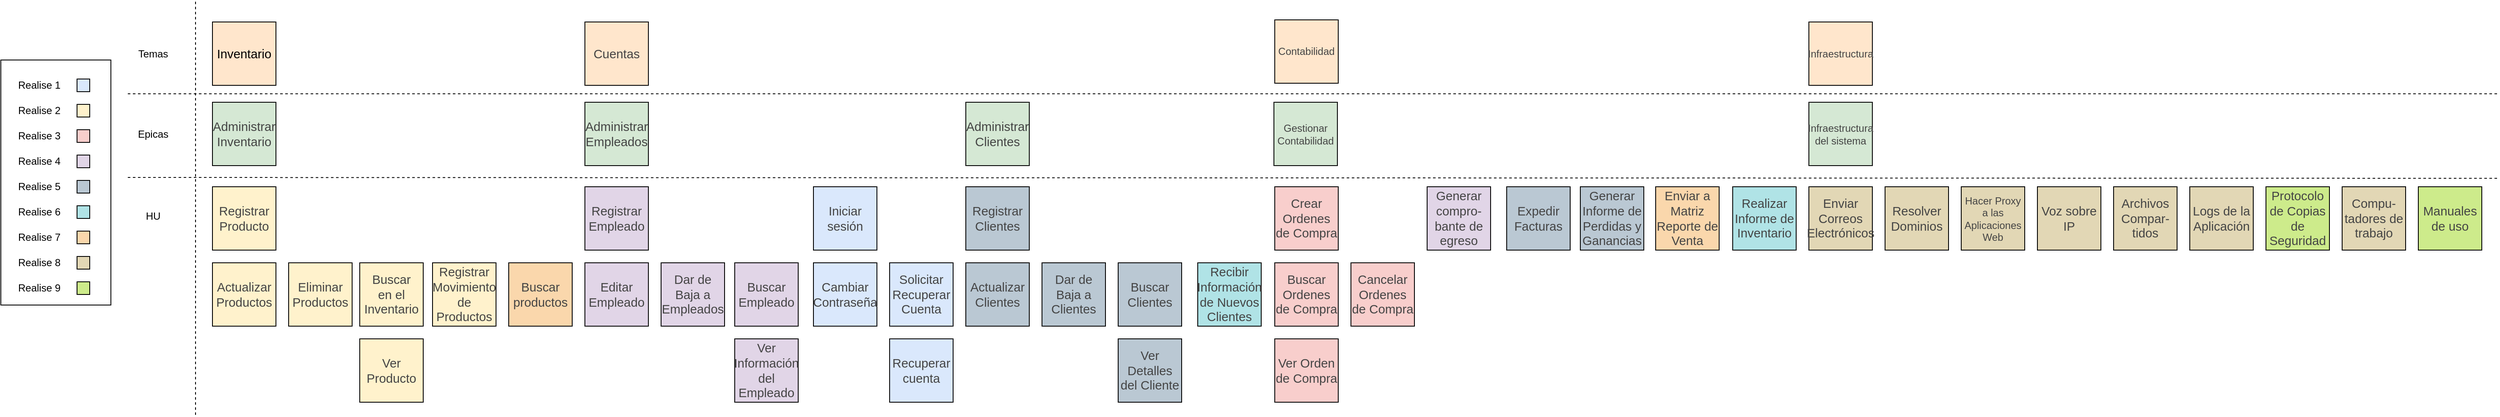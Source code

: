 <mxfile version="16.6.1" type="device"><diagram id="dTi9d5vh_0zHL9ByF0Py" name="Page-1"><mxGraphModel dx="2249" dy="794" grid="1" gridSize="10" guides="1" tooltips="1" connect="1" arrows="1" fold="1" page="1" pageScale="1" pageWidth="827" pageHeight="1169" math="0" shadow="0"><root><mxCell id="0"/><mxCell id="1" parent="0"/><mxCell id="KwR-WjwzhVEkFmOnGbNY-63" value="" style="rounded=0;whiteSpace=wrap;html=1;labelBackgroundColor=none;labelBorderColor=none;fontSize=11.99;fontColor=none;strokeColor=default;" parent="1" vertex="1"><mxGeometry x="-190" y="230" width="130" height="290" as="geometry"/></mxCell><mxCell id="74OqXf-Scn64bPwd4XFy-1" value="Temas" style="text;html=1;strokeColor=none;fillColor=none;align=center;verticalAlign=middle;whiteSpace=wrap;rounded=0;labelBackgroundColor=none;" parent="1" vertex="1"><mxGeometry x="-40" y="207.5" width="60" height="30" as="geometry"/></mxCell><mxCell id="74OqXf-Scn64bPwd4XFy-2" value="Epicas" style="text;html=1;strokeColor=none;fillColor=none;align=center;verticalAlign=middle;whiteSpace=wrap;rounded=0;labelBackgroundColor=none;" parent="1" vertex="1"><mxGeometry x="-40" y="302.5" width="60" height="30" as="geometry"/></mxCell><mxCell id="74OqXf-Scn64bPwd4XFy-4" value="&lt;span style=&quot;text-align: left&quot;&gt;HU&lt;/span&gt;" style="text;html=1;strokeColor=none;fillColor=none;align=center;verticalAlign=middle;whiteSpace=wrap;rounded=0;labelBackgroundColor=none;" parent="1" vertex="1"><mxGeometry x="-40" y="400" width="60" height="30" as="geometry"/></mxCell><mxCell id="74OqXf-Scn64bPwd4XFy-5" value="" style="endArrow=none;dashed=1;html=1;rounded=0;labelBackgroundColor=none;" parent="1" edge="1"><mxGeometry width="50" height="50" relative="1" as="geometry"><mxPoint x="-40" y="270" as="sourcePoint"/><mxPoint x="2760" y="270" as="targetPoint"/></mxGeometry></mxCell><mxCell id="74OqXf-Scn64bPwd4XFy-6" value="" style="endArrow=none;dashed=1;html=1;rounded=0;labelBackgroundColor=none;" parent="1" edge="1"><mxGeometry width="50" height="50" relative="1" as="geometry"><mxPoint x="-40" y="369" as="sourcePoint"/><mxPoint x="2760" y="370" as="targetPoint"/></mxGeometry></mxCell><mxCell id="74OqXf-Scn64bPwd4XFy-9" value="" style="endArrow=none;dashed=1;html=1;rounded=0;labelBackgroundColor=none;" parent="1" edge="1"><mxGeometry width="50" height="50" relative="1" as="geometry"><mxPoint x="40" y="650" as="sourcePoint"/><mxPoint x="40" y="160" as="targetPoint"/></mxGeometry></mxCell><mxCell id="vi360xggeJUPl_gAgGNu-1" value="&lt;span style=&quot;color: rgb(68 , 68 , 68) ; font-size: 14.667px&quot;&gt;&lt;font face=&quot;calibri, sans-serif, mongolian baiti, microsoft yi baiti, javanese text, yu gothic&quot;&gt;&lt;span style=&quot;&quot;&gt;Iniciar&lt;br&gt;&lt;/span&gt;&lt;/font&gt;&lt;/span&gt;&lt;font color=&quot;#444444&quot; face=&quot;Calibri, sans-serif, Mongolian Baiti, Microsoft Yi Baiti, Javanese Text, Yu Gothic&quot;&gt;&lt;span style=&quot;font-size: 14.667px&quot;&gt;sesión&lt;/span&gt;&lt;/font&gt;" style="rounded=0;whiteSpace=wrap;html=1;align=center;labelPosition=center;verticalLabelPosition=middle;verticalAlign=middle;labelBackgroundColor=none;fillColor=#dae8fc;strokeColor=default;" parent="1" vertex="1"><mxGeometry x="770" y="380" width="75" height="75" as="geometry"/></mxCell><mxCell id="vi360xggeJUPl_gAgGNu-2" value="&lt;span style=&quot;color: rgb(68 , 68 , 68) ; font-size: 14.667px ; text-align: left&quot;&gt;&lt;font face=&quot;calibri, sans-serif, mongolian baiti, microsoft yi baiti, javanese text, yu gothic&quot;&gt;&lt;span style=&quot;&quot;&gt;Cambiar&lt;br&gt;&lt;/span&gt;&lt;/font&gt;&lt;div style=&quot;font-family: calibri, sans-serif, &amp;quot;mongolian baiti&amp;quot;, &amp;quot;microsoft yi baiti&amp;quot;, &amp;quot;javanese text&amp;quot;, &amp;quot;yu gothic&amp;quot;; text-align: left;&quot;&gt;&lt;span style=&quot;font-size: 14.667px ; font-family: &amp;quot;calibri&amp;quot; , sans-serif , &amp;quot;mongolian baiti&amp;quot; , &amp;quot;microsoft yi baiti&amp;quot; , &amp;quot;javanese text&amp;quot; , &amp;quot;yu gothic&amp;quot; ; text-align: center&quot;&gt;Contraseña&lt;/span&gt;&lt;/div&gt;&lt;/span&gt;" style="rounded=0;whiteSpace=wrap;html=1;align=center;labelPosition=center;verticalLabelPosition=middle;verticalAlign=middle;labelBackgroundColor=none;fillColor=#dae8fc;strokeColor=default;" parent="1" vertex="1"><mxGeometry x="770" y="470" width="75" height="75" as="geometry"/></mxCell><mxCell id="vi360xggeJUPl_gAgGNu-3" value="&lt;span style=&quot;color: rgb(68, 68, 68); font-family: calibri, sans-serif, &amp;quot;mongolian baiti&amp;quot;, &amp;quot;microsoft yi baiti&amp;quot;, &amp;quot;javanese text&amp;quot;, &amp;quot;yu gothic&amp;quot;; font-size: 14.667px; text-align: left;&quot;&gt;Solicitar Recuperar Cuenta&lt;/span&gt;" style="rounded=0;whiteSpace=wrap;html=1;align=center;labelPosition=center;verticalLabelPosition=middle;verticalAlign=middle;labelBackgroundColor=none;fillColor=#dae8fc;strokeColor=default;" parent="1" vertex="1"><mxGeometry x="860" y="470" width="75" height="75" as="geometry"/></mxCell><mxCell id="vi360xggeJUPl_gAgGNu-4" value="&lt;span style=&quot;color: rgb(68, 68, 68); font-family: calibri, sans-serif, &amp;quot;mongolian baiti&amp;quot;, &amp;quot;microsoft yi baiti&amp;quot;, &amp;quot;javanese text&amp;quot;, &amp;quot;yu gothic&amp;quot;; font-size: 14.667px; text-align: left;&quot;&gt;Recuperar cuenta&lt;/span&gt;" style="rounded=0;whiteSpace=wrap;html=1;align=center;labelPosition=center;verticalLabelPosition=middle;verticalAlign=middle;labelBackgroundColor=none;fillColor=#dae8fc;strokeColor=default;" parent="1" vertex="1"><mxGeometry x="860" y="560" width="75" height="75" as="geometry"/></mxCell><mxCell id="vi360xggeJUPl_gAgGNu-5" value="&lt;span style=&quot;color: rgb(68, 68, 68); font-family: calibri, sans-serif, &amp;quot;mongolian baiti&amp;quot;, &amp;quot;microsoft yi baiti&amp;quot;, &amp;quot;javanese text&amp;quot;, &amp;quot;yu gothic&amp;quot;; font-size: 14.667px; text-align: left;&quot;&gt;Registrar Producto&lt;/span&gt;" style="rounded=0;whiteSpace=wrap;html=1;align=center;labelPosition=center;verticalLabelPosition=middle;verticalAlign=middle;labelBackgroundColor=none;fillColor=#fff2cc;strokeColor=default;" parent="1" vertex="1"><mxGeometry x="60" y="380" width="75" height="75" as="geometry"/></mxCell><mxCell id="vi360xggeJUPl_gAgGNu-6" value="&lt;span style=&quot;color: rgb(68, 68, 68); font-family: calibri, sans-serif, &amp;quot;mongolian baiti&amp;quot;, &amp;quot;microsoft yi baiti&amp;quot;, &amp;quot;javanese text&amp;quot;, &amp;quot;yu gothic&amp;quot;; font-size: 14.667px; text-align: left;&quot;&gt;Buscar &lt;br&gt;en el Inventario&lt;/span&gt;" style="rounded=0;whiteSpace=wrap;html=1;align=center;labelPosition=center;verticalLabelPosition=middle;verticalAlign=middle;labelBackgroundColor=none;fillColor=#fff2cc;strokeColor=default;" parent="1" vertex="1"><mxGeometry x="234" y="470" width="75" height="75" as="geometry"/></mxCell><mxCell id="vi360xggeJUPl_gAgGNu-7" value="&lt;span style=&quot;color: rgb(68, 68, 68); font-family: calibri, sans-serif, &amp;quot;mongolian baiti&amp;quot;, &amp;quot;microsoft yi baiti&amp;quot;, &amp;quot;javanese text&amp;quot;, &amp;quot;yu gothic&amp;quot;; font-size: 14.667px; text-align: left;&quot;&gt;Ver Producto&lt;/span&gt;" style="rounded=0;whiteSpace=wrap;html=1;align=center;labelPosition=center;verticalLabelPosition=middle;verticalAlign=middle;labelBackgroundColor=none;fillColor=#fff2cc;strokeColor=default;" parent="1" vertex="1"><mxGeometry x="234" y="560" width="75" height="75" as="geometry"/></mxCell><mxCell id="vi360xggeJUPl_gAgGNu-8" value="&lt;span style=&quot;color: rgb(68, 68, 68); font-family: calibri, sans-serif, &amp;quot;mongolian baiti&amp;quot;, &amp;quot;microsoft yi baiti&amp;quot;, &amp;quot;javanese text&amp;quot;, &amp;quot;yu gothic&amp;quot;; font-size: 14.667px; text-align: left;&quot;&gt;Crear Ordenes &lt;br&gt;de Compra&lt;/span&gt;" style="rounded=0;whiteSpace=wrap;html=1;align=center;labelPosition=center;verticalLabelPosition=middle;verticalAlign=middle;labelBackgroundColor=none;fillColor=#f8cecc;strokeColor=default;" parent="1" vertex="1"><mxGeometry x="1315" y="380" width="75" height="75" as="geometry"/></mxCell><mxCell id="vi360xggeJUPl_gAgGNu-9" value="&lt;span style=&quot;color: rgb(68, 68, 68); font-family: calibri, sans-serif, &amp;quot;mongolian baiti&amp;quot;, &amp;quot;microsoft yi baiti&amp;quot;, &amp;quot;javanese text&amp;quot;, &amp;quot;yu gothic&amp;quot;; font-size: 14.667px; text-align: left;&quot;&gt;Actualizar Productos&lt;/span&gt;" style="rounded=0;whiteSpace=wrap;html=1;align=center;labelPosition=center;verticalLabelPosition=middle;verticalAlign=middle;labelBackgroundColor=none;fillColor=#fff2cc;strokeColor=default;" parent="1" vertex="1"><mxGeometry x="60" y="470" width="75" height="75" as="geometry"/></mxCell><mxCell id="vi360xggeJUPl_gAgGNu-10" value="&lt;span style=&quot;color: rgb(68, 68, 68); font-family: calibri, sans-serif, &amp;quot;mongolian baiti&amp;quot;, &amp;quot;microsoft yi baiti&amp;quot;, &amp;quot;javanese text&amp;quot;, &amp;quot;yu gothic&amp;quot;; font-size: 14.667px; text-align: left;&quot;&gt;Eliminar Productos&lt;/span&gt;" style="rounded=0;whiteSpace=wrap;html=1;align=center;labelPosition=center;verticalLabelPosition=middle;verticalAlign=middle;labelBackgroundColor=none;fillColor=#fff2cc;strokeColor=default;" parent="1" vertex="1"><mxGeometry x="150" y="470" width="75" height="75" as="geometry"/></mxCell><mxCell id="vi360xggeJUPl_gAgGNu-11" value="&lt;span style=&quot;color: rgb(68, 68, 68); font-family: calibri, sans-serif, &amp;quot;mongolian baiti&amp;quot;, &amp;quot;microsoft yi baiti&amp;quot;, &amp;quot;javanese text&amp;quot;, &amp;quot;yu gothic&amp;quot;; font-size: 14.667px; text-align: left;&quot;&gt;Buscar Ordenes &lt;br&gt;de Compra&lt;/span&gt;" style="rounded=0;whiteSpace=wrap;html=1;align=center;labelPosition=center;verticalLabelPosition=middle;verticalAlign=middle;labelBackgroundColor=none;fillColor=#f8cecc;strokeColor=default;" parent="1" vertex="1"><mxGeometry x="1315" y="470" width="75" height="75" as="geometry"/></mxCell><mxCell id="vi360xggeJUPl_gAgGNu-12" value="&lt;span style=&quot;color: rgb(68, 68, 68); font-family: calibri, sans-serif, &amp;quot;mongolian baiti&amp;quot;, &amp;quot;microsoft yi baiti&amp;quot;, &amp;quot;javanese text&amp;quot;, &amp;quot;yu gothic&amp;quot;; font-size: 14.667px; text-align: left;&quot;&gt;Ver Orden de Compra&lt;/span&gt;" style="rounded=0;whiteSpace=wrap;html=1;align=center;labelPosition=center;verticalLabelPosition=middle;verticalAlign=middle;labelBackgroundColor=none;fillColor=#f8cecc;strokeColor=default;" parent="1" vertex="1"><mxGeometry x="1315" y="560" width="75" height="75" as="geometry"/></mxCell><mxCell id="vi360xggeJUPl_gAgGNu-13" value="&lt;span style=&quot;color: rgb(68, 68, 68); font-family: calibri, sans-serif, &amp;quot;mongolian baiti&amp;quot;, &amp;quot;microsoft yi baiti&amp;quot;, &amp;quot;javanese text&amp;quot;, &amp;quot;yu gothic&amp;quot;; font-size: 14.667px; text-align: left;&quot;&gt;Registrar Empleado&lt;/span&gt;" style="rounded=0;whiteSpace=wrap;html=1;align=center;labelPosition=center;verticalLabelPosition=middle;verticalAlign=middle;labelBackgroundColor=none;fillColor=#e1d5e7;strokeColor=default;" parent="1" vertex="1"><mxGeometry x="500" y="380" width="75" height="75" as="geometry"/></mxCell><mxCell id="vi360xggeJUPl_gAgGNu-14" value="&lt;span style=&quot;color: rgb(68, 68, 68); font-family: calibri, sans-serif, &amp;quot;mongolian baiti&amp;quot;, &amp;quot;microsoft yi baiti&amp;quot;, &amp;quot;javanese text&amp;quot;, &amp;quot;yu gothic&amp;quot;; font-size: 14.667px; text-align: left;&quot;&gt;Editar Empleado&lt;/span&gt;" style="rounded=0;whiteSpace=wrap;html=1;align=center;labelPosition=center;verticalLabelPosition=middle;verticalAlign=middle;labelBackgroundColor=none;fillColor=#e1d5e7;strokeColor=default;" parent="1" vertex="1"><mxGeometry x="500" y="470" width="75" height="75" as="geometry"/></mxCell><mxCell id="vi360xggeJUPl_gAgGNu-15" value="&lt;span style=&quot;color: rgb(68, 68, 68); font-family: calibri, sans-serif, &amp;quot;mongolian baiti&amp;quot;, &amp;quot;microsoft yi baiti&amp;quot;, &amp;quot;javanese text&amp;quot;, &amp;quot;yu gothic&amp;quot;; font-size: 14.667px; text-align: left;&quot;&gt;Dar de&lt;br&gt;Baja a Empleados&lt;/span&gt;" style="rounded=0;whiteSpace=wrap;html=1;align=center;labelPosition=center;verticalLabelPosition=middle;verticalAlign=middle;labelBackgroundColor=none;fillColor=#e1d5e7;strokeColor=default;" parent="1" vertex="1"><mxGeometry x="590" y="470" width="75" height="75" as="geometry"/></mxCell><mxCell id="vi360xggeJUPl_gAgGNu-16" value="&lt;span style=&quot;color: rgb(68, 68, 68); font-family: calibri, sans-serif, &amp;quot;mongolian baiti&amp;quot;, &amp;quot;microsoft yi baiti&amp;quot;, &amp;quot;javanese text&amp;quot;, &amp;quot;yu gothic&amp;quot;; font-size: 14.667px; text-align: left;&quot;&gt;Buscar Empleado&lt;/span&gt;" style="rounded=0;whiteSpace=wrap;html=1;align=center;labelPosition=center;verticalLabelPosition=middle;verticalAlign=middle;labelBackgroundColor=none;fillColor=#e1d5e7;strokeColor=default;" parent="1" vertex="1"><mxGeometry x="677" y="470" width="75" height="75" as="geometry"/></mxCell><mxCell id="vi360xggeJUPl_gAgGNu-17" value="&lt;span style=&quot;color: rgb(68, 68, 68); font-family: calibri, sans-serif, &amp;quot;mongolian baiti&amp;quot;, &amp;quot;microsoft yi baiti&amp;quot;, &amp;quot;javanese text&amp;quot;, &amp;quot;yu gothic&amp;quot;; font-size: 14.667px; text-align: left;&quot;&gt;Generar compro-&lt;br&gt;bante de egreso&lt;/span&gt;" style="rounded=0;whiteSpace=wrap;html=1;align=center;labelPosition=center;verticalLabelPosition=middle;verticalAlign=middle;labelBackgroundColor=none;fillColor=#e1d5e7;strokeColor=default;" parent="1" vertex="1"><mxGeometry x="1495" y="380" width="75" height="75" as="geometry"/></mxCell><mxCell id="vi360xggeJUPl_gAgGNu-18" value="&lt;span style=&quot;text-align: left;&quot;&gt;&lt;font color=&quot;#444444&quot; face=&quot;Calibri, sans-serif, Mongolian Baiti, Microsoft Yi Baiti, Javanese Text, Yu Gothic&quot;&gt;&lt;span style=&quot;font-size: 14.667px&quot;&gt;Ver Información&lt;br&gt;del Empleado&lt;/span&gt;&lt;/font&gt;&lt;/span&gt;" style="rounded=0;whiteSpace=wrap;html=1;align=center;labelPosition=center;verticalLabelPosition=middle;verticalAlign=middle;labelBackgroundColor=none;fillColor=#e1d5e7;strokeColor=default;" parent="1" vertex="1"><mxGeometry x="677" y="560" width="75" height="75" as="geometry"/></mxCell><mxCell id="vi360xggeJUPl_gAgGNu-19" value="&lt;span style=&quot;color: rgb(68, 68, 68); font-family: calibri, sans-serif, &amp;quot;mongolian baiti&amp;quot;, &amp;quot;microsoft yi baiti&amp;quot;, &amp;quot;javanese text&amp;quot;, &amp;quot;yu gothic&amp;quot;; font-size: 14.667px; text-align: left;&quot;&gt;Cancelar Ordenes de Compra&lt;/span&gt;" style="rounded=0;whiteSpace=wrap;html=1;align=center;labelPosition=center;verticalLabelPosition=middle;verticalAlign=middle;labelBackgroundColor=none;fillColor=#f8cecc;strokeColor=default;" parent="1" vertex="1"><mxGeometry x="1405" y="470" width="75" height="75" as="geometry"/></mxCell><mxCell id="vi360xggeJUPl_gAgGNu-20" value="&lt;span style=&quot;color: rgb(68, 68, 68); font-family: calibri, sans-serif, &amp;quot;mongolian baiti&amp;quot;, &amp;quot;microsoft yi baiti&amp;quot;, &amp;quot;javanese text&amp;quot;, &amp;quot;yu gothic&amp;quot;; font-size: 14.667px; text-align: left;&quot;&gt;Expedir Facturas&lt;/span&gt;" style="rounded=0;whiteSpace=wrap;html=1;align=center;labelPosition=center;verticalLabelPosition=middle;verticalAlign=middle;labelBackgroundColor=none;fillColor=#bac8d3;strokeColor=default;" parent="1" vertex="1"><mxGeometry x="1589" y="380" width="75" height="75" as="geometry"/></mxCell><mxCell id="vi360xggeJUPl_gAgGNu-21" value="&lt;span style=&quot;color: rgb(68, 68, 68); font-family: calibri, sans-serif, &amp;quot;mongolian baiti&amp;quot;, &amp;quot;microsoft yi baiti&amp;quot;, &amp;quot;javanese text&amp;quot;, &amp;quot;yu gothic&amp;quot;; font-size: 14.667px; text-align: left;&quot;&gt;Registrar Clientes&lt;/span&gt;" style="rounded=0;whiteSpace=wrap;html=1;align=center;labelPosition=center;verticalLabelPosition=middle;verticalAlign=middle;labelBackgroundColor=none;fillColor=#bac8d3;strokeColor=default;" parent="1" vertex="1"><mxGeometry x="950" y="380" width="75" height="75" as="geometry"/></mxCell><mxCell id="vi360xggeJUPl_gAgGNu-22" value="&lt;span style=&quot;color: rgb(68, 68, 68); font-family: calibri, sans-serif, &amp;quot;mongolian baiti&amp;quot;, &amp;quot;microsoft yi baiti&amp;quot;, &amp;quot;javanese text&amp;quot;, &amp;quot;yu gothic&amp;quot;; font-size: 14.667px; text-align: left;&quot;&gt;Actualizar Clientes&lt;/span&gt;" style="rounded=0;whiteSpace=wrap;html=1;align=center;labelPosition=center;verticalLabelPosition=middle;verticalAlign=middle;labelBackgroundColor=none;fillColor=#bac8d3;strokeColor=default;" parent="1" vertex="1"><mxGeometry x="950" y="470" width="75" height="75" as="geometry"/></mxCell><mxCell id="vi360xggeJUPl_gAgGNu-23" value="&lt;span style=&quot;color: rgb(68, 68, 68); font-family: calibri, sans-serif, &amp;quot;mongolian baiti&amp;quot;, &amp;quot;microsoft yi baiti&amp;quot;, &amp;quot;javanese text&amp;quot;, &amp;quot;yu gothic&amp;quot;; font-size: 14.667px; text-align: left;&quot;&gt;Dar de Baja a Clientes&lt;/span&gt;" style="rounded=0;whiteSpace=wrap;html=1;align=center;labelPosition=center;verticalLabelPosition=middle;verticalAlign=middle;labelBackgroundColor=none;fillColor=#bac8d3;strokeColor=default;" parent="1" vertex="1"><mxGeometry x="1040" y="470" width="75" height="75" as="geometry"/></mxCell><mxCell id="vi360xggeJUPl_gAgGNu-24" value="&lt;span style=&quot;color: rgb(68, 68, 68); font-family: calibri, sans-serif, &amp;quot;mongolian baiti&amp;quot;, &amp;quot;microsoft yi baiti&amp;quot;, &amp;quot;javanese text&amp;quot;, &amp;quot;yu gothic&amp;quot;; font-size: 14.667px; text-align: left;&quot;&gt;Buscar Clientes&lt;/span&gt;" style="rounded=0;whiteSpace=wrap;html=1;align=center;labelPosition=center;verticalLabelPosition=middle;verticalAlign=middle;labelBackgroundColor=none;fillColor=#bac8d3;strokeColor=default;" parent="1" vertex="1"><mxGeometry x="1130" y="470" width="75" height="75" as="geometry"/></mxCell><mxCell id="vi360xggeJUPl_gAgGNu-25" value="&lt;span style=&quot;color: rgb(68, 68, 68); font-family: calibri, sans-serif, &amp;quot;mongolian baiti&amp;quot;, &amp;quot;microsoft yi baiti&amp;quot;, &amp;quot;javanese text&amp;quot;, &amp;quot;yu gothic&amp;quot;; font-size: 14.667px; text-align: left;&quot;&gt;Ver Detalles del Cliente&lt;/span&gt;" style="rounded=0;whiteSpace=wrap;html=1;align=center;labelPosition=center;verticalLabelPosition=middle;verticalAlign=middle;labelBackgroundColor=none;fillColor=#bac8d3;strokeColor=default;" parent="1" vertex="1"><mxGeometry x="1130" y="560" width="75" height="75" as="geometry"/></mxCell><mxCell id="vi360xggeJUPl_gAgGNu-26" value="&lt;span style=&quot;color: rgb(68, 68, 68); font-family: calibri, sans-serif, &amp;quot;mongolian baiti&amp;quot;, &amp;quot;microsoft yi baiti&amp;quot;, &amp;quot;javanese text&amp;quot;, &amp;quot;yu gothic&amp;quot;; font-size: 14.667px; text-align: left;&quot;&gt;Generar Informe de Perdidas y Ganancias&lt;/span&gt;" style="rounded=0;whiteSpace=wrap;html=1;align=center;labelPosition=center;verticalLabelPosition=middle;verticalAlign=middle;labelBackgroundColor=none;fillColor=#bac8d3;strokeColor=default;" parent="1" vertex="1"><mxGeometry x="1676" y="380" width="75" height="75" as="geometry"/></mxCell><mxCell id="vi360xggeJUPl_gAgGNu-27" value="&lt;span style=&quot;color: rgb(68, 68, 68); font-family: calibri, sans-serif, &amp;quot;mongolian baiti&amp;quot;, &amp;quot;microsoft yi baiti&amp;quot;, &amp;quot;javanese text&amp;quot;, &amp;quot;yu gothic&amp;quot;; font-size: 14.667px; text-align: left;&quot;&gt;Realizar Informe de Inventario&lt;/span&gt;" style="rounded=0;whiteSpace=wrap;html=1;align=center;labelPosition=center;verticalLabelPosition=middle;verticalAlign=middle;labelBackgroundColor=none;fillColor=#b0e3e6;strokeColor=default;gradientColor=none;" parent="1" vertex="1"><mxGeometry x="1856" y="380" width="75" height="75" as="geometry"/></mxCell><mxCell id="vi360xggeJUPl_gAgGNu-28" value="&lt;span style=&quot;color: rgb(68, 68, 68); font-family: calibri, sans-serif, &amp;quot;mongolian baiti&amp;quot;, &amp;quot;microsoft yi baiti&amp;quot;, &amp;quot;javanese text&amp;quot;, &amp;quot;yu gothic&amp;quot;; font-size: 14.667px; text-align: left;&quot;&gt;Recibir &lt;/span&gt;&lt;span style=&quot;text-align: left;&quot;&gt;&lt;font color=&quot;#444444&quot; face=&quot;Calibri, sans-serif, Mongolian Baiti, Microsoft Yi Baiti, Javanese Text, Yu Gothic&quot;&gt;&lt;span style=&quot;font-size: 14.667px&quot;&gt;Información&lt;br&gt;de Nuevos Clientes&lt;/span&gt;&lt;/font&gt;&lt;/span&gt;" style="rounded=0;whiteSpace=wrap;html=1;align=center;labelPosition=center;verticalLabelPosition=middle;verticalAlign=middle;labelBackgroundColor=none;fillColor=#b0e3e6;strokeColor=default;gradientColor=none;" parent="1" vertex="1"><mxGeometry x="1224" y="470" width="75" height="75" as="geometry"/></mxCell><mxCell id="vi360xggeJUPl_gAgGNu-29" value="&lt;span style=&quot;color: rgb(68, 68, 68); font-family: calibri, sans-serif, &amp;quot;mongolian baiti&amp;quot;, &amp;quot;microsoft yi baiti&amp;quot;, &amp;quot;javanese text&amp;quot;, &amp;quot;yu gothic&amp;quot;; font-size: 14.667px; text-align: left;&quot;&gt;Enviar a Matriz Reporte de Venta&lt;/span&gt;" style="rounded=0;whiteSpace=wrap;html=1;align=center;labelPosition=center;verticalLabelPosition=middle;verticalAlign=middle;labelBackgroundColor=none;fillColor=#fad7ac;strokeColor=default;" parent="1" vertex="1"><mxGeometry x="1765" y="380" width="75" height="75" as="geometry"/></mxCell><mxCell id="vi360xggeJUPl_gAgGNu-30" value="&lt;span style=&quot;color: rgb(68, 68, 68); font-family: calibri, sans-serif, &amp;quot;mongolian baiti&amp;quot;, &amp;quot;microsoft yi baiti&amp;quot;, &amp;quot;javanese text&amp;quot;, &amp;quot;yu gothic&amp;quot;; font-size: 14.667px; text-align: left;&quot;&gt;Buscar productos&lt;/span&gt;" style="rounded=0;whiteSpace=wrap;html=1;align=center;labelPosition=center;verticalLabelPosition=middle;verticalAlign=middle;labelBackgroundColor=none;fillColor=#fad7ac;strokeColor=default;" parent="1" vertex="1"><mxGeometry x="410" y="470" width="75" height="75" as="geometry"/></mxCell><mxCell id="KwR-WjwzhVEkFmOnGbNY-1" value="&lt;span style=&quot;color: rgb(68 , 68 , 68) ; font-family: &amp;quot;calibri&amp;quot; , sans-serif , &amp;quot;mongolian baiti&amp;quot; , &amp;quot;microsoft yi baiti&amp;quot; , &amp;quot;javanese text&amp;quot; , &amp;quot;yu gothic&amp;quot; ; font-size: 14.667px ; text-align: left&quot;&gt;&lt;span style=&quot;&quot;&gt;Enviar Correos&lt;br&gt;&lt;/span&gt;&lt;div style=&quot;text-align: left;&quot;&gt;&lt;span style=&quot;font-size: 14.667px ; text-align: center&quot;&gt;Electrónicos&lt;/span&gt;&lt;/div&gt;&lt;/span&gt;" style="rounded=0;whiteSpace=wrap;html=1;align=center;labelPosition=center;verticalLabelPosition=middle;verticalAlign=middle;labelBackgroundColor=none;fillColor=#E2D7B5;" parent="1" vertex="1"><mxGeometry x="1946" y="380" width="75" height="75" as="geometry"/></mxCell><mxCell id="KwR-WjwzhVEkFmOnGbNY-2" value="&lt;span style=&quot;color: rgb(68, 68, 68); font-family: calibri, sans-serif, &amp;quot;mongolian baiti&amp;quot;, &amp;quot;microsoft yi baiti&amp;quot;, &amp;quot;javanese text&amp;quot;, &amp;quot;yu gothic&amp;quot;; font-size: 14.667px; text-align: left;&quot;&gt;Resolver Dominios&lt;/span&gt;" style="rounded=0;whiteSpace=wrap;html=1;align=center;labelPosition=center;verticalLabelPosition=middle;verticalAlign=middle;labelBackgroundColor=none;fillColor=#E2D7B5;" parent="1" vertex="1"><mxGeometry x="2036" y="380" width="75" height="75" as="geometry"/></mxCell><mxCell id="KwR-WjwzhVEkFmOnGbNY-3" value="&lt;span style=&quot;color: rgb(68, 68, 68); font-family: calibri, sans-serif, &amp;quot;mongolian baiti&amp;quot;, &amp;quot;microsoft yi baiti&amp;quot;, &amp;quot;javanese text&amp;quot;, &amp;quot;yu gothic&amp;quot;; font-size: 11.99px; text-align: left;&quot;&gt;Hacer Proxy a las Aplicaciones Web&lt;/span&gt;" style="rounded=0;whiteSpace=wrap;html=1;align=center;labelPosition=center;verticalLabelPosition=middle;verticalAlign=middle;fontSize=11.99;labelBackgroundColor=none;fillColor=#E2D7B5;" parent="1" vertex="1"><mxGeometry x="2126" y="380" width="75" height="75" as="geometry"/></mxCell><mxCell id="KwR-WjwzhVEkFmOnGbNY-4" value="&lt;span style=&quot;color: rgb(68, 68, 68); font-family: calibri, sans-serif, &amp;quot;mongolian baiti&amp;quot;, &amp;quot;microsoft yi baiti&amp;quot;, &amp;quot;javanese text&amp;quot;, &amp;quot;yu gothic&amp;quot;; font-size: 14.667px; text-align: left;&quot;&gt;Voz sobre&lt;br&gt;IP&lt;/span&gt;" style="rounded=0;whiteSpace=wrap;html=1;align=center;labelPosition=center;verticalLabelPosition=middle;verticalAlign=middle;labelBackgroundColor=none;fillColor=#E2D7B5;" parent="1" vertex="1"><mxGeometry x="2216" y="380" width="75" height="75" as="geometry"/></mxCell><mxCell id="KwR-WjwzhVEkFmOnGbNY-5" value="&lt;span style=&quot;color: rgb(68, 68, 68); font-family: calibri, sans-serif, &amp;quot;mongolian baiti&amp;quot;, &amp;quot;microsoft yi baiti&amp;quot;, &amp;quot;javanese text&amp;quot;, &amp;quot;yu gothic&amp;quot;; font-size: 14.667px; text-align: left;&quot;&gt;Archivos Compar- tidos&lt;/span&gt;" style="rounded=0;whiteSpace=wrap;html=1;align=center;labelPosition=center;verticalLabelPosition=middle;verticalAlign=middle;labelBackgroundColor=none;fillColor=#E2D7B5;" parent="1" vertex="1"><mxGeometry x="2306" y="380" width="75" height="75" as="geometry"/></mxCell><mxCell id="KwR-WjwzhVEkFmOnGbNY-6" value="&lt;span style=&quot;color: rgb(68, 68, 68); font-family: calibri, sans-serif, &amp;quot;mongolian baiti&amp;quot;, &amp;quot;microsoft yi baiti&amp;quot;, &amp;quot;javanese text&amp;quot;, &amp;quot;yu gothic&amp;quot;; font-size: 14.667px; text-align: left;&quot;&gt;Logs de la A&lt;/span&gt;&lt;font color=&quot;#444444&quot; face=&quot;Calibri, sans-serif, Mongolian Baiti, Microsoft Yi Baiti, Javanese Text, Yu Gothic&quot;&gt;&lt;span style=&quot;font-size: 14.667px&quot;&gt;plicación&lt;/span&gt;&lt;/font&gt;" style="rounded=0;whiteSpace=wrap;html=1;align=center;labelPosition=center;verticalLabelPosition=middle;verticalAlign=middle;labelBackgroundColor=none;fillColor=#E2D7B5;" parent="1" vertex="1"><mxGeometry x="2396" y="380" width="75" height="75" as="geometry"/></mxCell><mxCell id="KwR-WjwzhVEkFmOnGbNY-7" value="&lt;span style=&quot;color: rgb(68, 68, 68); font-family: calibri, sans-serif, &amp;quot;mongolian baiti&amp;quot;, &amp;quot;microsoft yi baiti&amp;quot;, &amp;quot;javanese text&amp;quot;, &amp;quot;yu gothic&amp;quot;; font-size: 14.667px; text-align: left;&quot;&gt;Protocolo de Copias de Seguridad&lt;/span&gt;" style="rounded=0;whiteSpace=wrap;html=1;align=center;labelPosition=center;verticalLabelPosition=middle;verticalAlign=middle;labelBackgroundColor=none;fillColor=#CDEB8B;" parent="1" vertex="1"><mxGeometry x="2486" y="380" width="75" height="75" as="geometry"/></mxCell><mxCell id="KwR-WjwzhVEkFmOnGbNY-8" value="&lt;span style=&quot;color: rgb(68, 68, 68); font-family: calibri, sans-serif, &amp;quot;mongolian baiti&amp;quot;, &amp;quot;microsoft yi baiti&amp;quot;, &amp;quot;javanese text&amp;quot;, &amp;quot;yu gothic&amp;quot;; font-size: 14.667px; text-align: left;&quot;&gt;Manuales de uso&lt;/span&gt;" style="rounded=0;whiteSpace=wrap;html=1;align=center;labelPosition=center;verticalLabelPosition=middle;verticalAlign=middle;labelBackgroundColor=none;fillColor=#CDEB8B;" parent="1" vertex="1"><mxGeometry x="2666" y="380" width="75" height="75" as="geometry"/></mxCell><mxCell id="KwR-WjwzhVEkFmOnGbNY-9" value="&lt;span style=&quot;color: rgb(68, 68, 68); font-family: calibri, sans-serif, &amp;quot;mongolian baiti&amp;quot;, &amp;quot;microsoft yi baiti&amp;quot;, &amp;quot;javanese text&amp;quot;, &amp;quot;yu gothic&amp;quot;; font-size: 14.667px; text-align: left;&quot;&gt;Compu-&lt;br&gt;tadores de trabajo&lt;/span&gt;" style="rounded=0;whiteSpace=wrap;html=1;align=center;labelPosition=center;verticalLabelPosition=middle;verticalAlign=middle;labelBackgroundColor=none;fillColor=#E2D7B5;" parent="1" vertex="1"><mxGeometry x="2576" y="380" width="75" height="75" as="geometry"/></mxCell><mxCell id="KwR-WjwzhVEkFmOnGbNY-10" value="&lt;span style=&quot;color: rgb(68, 68, 68); font-family: calibri, sans-serif, &amp;quot;mongolian baiti&amp;quot;, &amp;quot;microsoft yi baiti&amp;quot;, &amp;quot;javanese text&amp;quot;, &amp;quot;yu gothic&amp;quot;; font-size: 14.667px; text-align: left;&quot;&gt;Registrar Movimiento de Productos&lt;/span&gt;" style="rounded=0;whiteSpace=wrap;html=1;align=center;labelPosition=center;verticalLabelPosition=middle;verticalAlign=middle;labelBackgroundColor=none;fillColor=#FFF2CC;" parent="1" vertex="1"><mxGeometry x="320" y="470" width="75" height="75" as="geometry"/></mxCell><mxCell id="KwR-WjwzhVEkFmOnGbNY-23" value="&lt;span style=&quot;color: rgb(68, 68, 68); font-family: calibri, sans-serif, &amp;quot;mongolian baiti&amp;quot;, &amp;quot;microsoft yi baiti&amp;quot;, &amp;quot;javanese text&amp;quot;, &amp;quot;yu gothic&amp;quot;; font-size: 14.667px; text-align: left;&quot;&gt;Administrar&lt;br&gt;Inventario&lt;br&gt;&lt;/span&gt;" style="rounded=0;whiteSpace=wrap;html=1;align=center;labelPosition=center;verticalLabelPosition=middle;verticalAlign=middle;fillColor=#d5e8d4;strokeColor=default;labelBorderColor=none;labelBackgroundColor=none;" parent="1" vertex="1"><mxGeometry x="60" y="280" width="75" height="75" as="geometry"/></mxCell><mxCell id="KwR-WjwzhVEkFmOnGbNY-24" value="&lt;span style=&quot;color: rgb(68, 68, 68); font-family: calibri, sans-serif, &amp;quot;mongolian baiti&amp;quot;, &amp;quot;microsoft yi baiti&amp;quot;, &amp;quot;javanese text&amp;quot;, &amp;quot;yu gothic&amp;quot;; font-size: 14.667px; text-align: left;&quot;&gt;Administrar Empleados&lt;/span&gt;&lt;span style=&quot;color: rgb(68, 68, 68); font-family: calibri, sans-serif, &amp;quot;mongolian baiti&amp;quot;, &amp;quot;microsoft yi baiti&amp;quot;, &amp;quot;javanese text&amp;quot;, &amp;quot;yu gothic&amp;quot;; font-size: 14.667px; text-align: left;&quot;&gt;&lt;br&gt;&lt;/span&gt;" style="rounded=0;whiteSpace=wrap;html=1;align=center;labelPosition=center;verticalLabelPosition=middle;verticalAlign=middle;fillColor=#d5e8d4;strokeColor=default;labelBackgroundColor=none;" parent="1" vertex="1"><mxGeometry x="500" y="280" width="75" height="75" as="geometry"/></mxCell><mxCell id="KwR-WjwzhVEkFmOnGbNY-26" value="&lt;span style=&quot;color: rgb(68, 68, 68); font-family: calibri, sans-serif, &amp;quot;mongolian baiti&amp;quot;, &amp;quot;microsoft yi baiti&amp;quot;, &amp;quot;javanese text&amp;quot;, &amp;quot;yu gothic&amp;quot;; font-size: 14.667px; text-align: left;&quot;&gt;Administrar Clientes&lt;/span&gt;&lt;span style=&quot;color: rgb(68, 68, 68); font-family: calibri, sans-serif, &amp;quot;mongolian baiti&amp;quot;, &amp;quot;microsoft yi baiti&amp;quot;, &amp;quot;javanese text&amp;quot;, &amp;quot;yu gothic&amp;quot;; font-size: 14.667px; text-align: left;&quot;&gt;&lt;br&gt;&lt;/span&gt;" style="rounded=0;whiteSpace=wrap;html=1;align=center;labelPosition=center;verticalLabelPosition=middle;verticalAlign=middle;fillColor=#d5e8d4;strokeColor=default;labelBackgroundColor=none;" parent="1" vertex="1"><mxGeometry x="950" y="280" width="75" height="75" as="geometry"/></mxCell><mxCell id="KwR-WjwzhVEkFmOnGbNY-27" value="&lt;span style=&quot;color: rgb(68, 68, 68); font-family: calibri, sans-serif, &amp;quot;mongolian baiti&amp;quot;, &amp;quot;microsoft yi baiti&amp;quot;, &amp;quot;javanese text&amp;quot;, &amp;quot;yu gothic&amp;quot;; font-size: 11.99px; text-align: left;&quot;&gt;Gestionar Contabilidad&lt;/span&gt;&lt;span style=&quot;color: rgb(68, 68, 68); font-family: calibri, sans-serif, &amp;quot;mongolian baiti&amp;quot;, &amp;quot;microsoft yi baiti&amp;quot;, &amp;quot;javanese text&amp;quot;, &amp;quot;yu gothic&amp;quot;; font-size: 11.99px; text-align: left;&quot;&gt;&lt;br style=&quot;font-size: 11.99px;&quot;&gt;&lt;/span&gt;" style="rounded=0;whiteSpace=wrap;html=1;align=center;labelPosition=center;verticalLabelPosition=middle;verticalAlign=middle;fillColor=#d5e8d4;strokeColor=default;labelBackgroundColor=none;fontSize=11.99;" parent="1" vertex="1"><mxGeometry x="1314" y="280" width="75" height="75" as="geometry"/></mxCell><mxCell id="KwR-WjwzhVEkFmOnGbNY-28" value="&lt;span style=&quot;color: rgb(68, 68, 68); font-family: calibri, sans-serif, &amp;quot;mongolian baiti&amp;quot;, &amp;quot;microsoft yi baiti&amp;quot;, &amp;quot;javanese text&amp;quot;, &amp;quot;yu gothic&amp;quot;; font-size: 11.99px; text-align: left;&quot;&gt;Infraestructura del sistema&lt;/span&gt;&lt;span style=&quot;color: rgb(68, 68, 68); font-family: calibri, sans-serif, &amp;quot;mongolian baiti&amp;quot;, &amp;quot;microsoft yi baiti&amp;quot;, &amp;quot;javanese text&amp;quot;, &amp;quot;yu gothic&amp;quot;; font-size: 11.99px; text-align: left;&quot;&gt;&lt;br style=&quot;font-size: 11.99px;&quot;&gt;&lt;/span&gt;" style="rounded=0;whiteSpace=wrap;html=1;align=center;labelPosition=center;verticalLabelPosition=middle;verticalAlign=middle;fontSize=11.99;fillColor=#d5e8d4;strokeColor=default;labelBackgroundColor=none;" parent="1" vertex="1"><mxGeometry x="1946" y="280" width="75" height="75" as="geometry"/></mxCell><mxCell id="KwR-WjwzhVEkFmOnGbNY-30" value="&lt;span style=&quot;font-family: calibri, sans-serif, &amp;quot;mongolian baiti&amp;quot;, &amp;quot;microsoft yi baiti&amp;quot;, &amp;quot;javanese text&amp;quot;, &amp;quot;yu gothic&amp;quot;; font-size: 14.667px; text-align: left;&quot;&gt;Inventario&lt;br&gt;&lt;/span&gt;" style="rounded=0;whiteSpace=wrap;html=1;align=center;labelPosition=center;verticalLabelPosition=middle;verticalAlign=middle;fillColor=#ffe6cc;strokeColor=default;fontColor=default;labelBackgroundColor=none;" parent="1" vertex="1"><mxGeometry x="60" y="185" width="75" height="75" as="geometry"/></mxCell><mxCell id="KwR-WjwzhVEkFmOnGbNY-32" value="&lt;span style=&quot;color: rgb(68, 68, 68); font-family: calibri, sans-serif, &amp;quot;mongolian baiti&amp;quot;, &amp;quot;microsoft yi baiti&amp;quot;, &amp;quot;javanese text&amp;quot;, &amp;quot;yu gothic&amp;quot;; font-size: 14.667px; text-align: left;&quot;&gt;Cuentas&lt;/span&gt;&lt;span style=&quot;color: rgb(68, 68, 68); font-family: calibri, sans-serif, &amp;quot;mongolian baiti&amp;quot;, &amp;quot;microsoft yi baiti&amp;quot;, &amp;quot;javanese text&amp;quot;, &amp;quot;yu gothic&amp;quot;; font-size: 14.667px; text-align: left;&quot;&gt;&lt;br&gt;&lt;/span&gt;" style="rounded=0;whiteSpace=wrap;html=1;align=center;labelPosition=center;verticalLabelPosition=middle;verticalAlign=middle;fillColor=#ffe6cc;strokeColor=default;labelBackgroundColor=none;" parent="1" vertex="1"><mxGeometry x="500" y="185" width="75" height="75" as="geometry"/></mxCell><mxCell id="KwR-WjwzhVEkFmOnGbNY-33" value="&lt;span style=&quot;color: rgb(68, 68, 68); font-family: calibri, sans-serif, &amp;quot;mongolian baiti&amp;quot;, &amp;quot;microsoft yi baiti&amp;quot;, &amp;quot;javanese text&amp;quot;, &amp;quot;yu gothic&amp;quot;; font-size: 11.99px; text-align: left;&quot;&gt;Contabilidad&lt;br style=&quot;font-size: 11.99px;&quot;&gt;&lt;/span&gt;" style="rounded=0;whiteSpace=wrap;html=1;align=center;labelPosition=center;verticalLabelPosition=middle;verticalAlign=middle;fontSize=11.99;fillColor=#ffe6cc;strokeColor=default;labelBackgroundColor=none;" parent="1" vertex="1"><mxGeometry x="1315" y="182.5" width="75" height="75" as="geometry"/></mxCell><mxCell id="KwR-WjwzhVEkFmOnGbNY-34" value="&lt;span style=&quot;color: rgb(68, 68, 68); font-family: calibri, sans-serif, &amp;quot;mongolian baiti&amp;quot;, &amp;quot;microsoft yi baiti&amp;quot;, &amp;quot;javanese text&amp;quot;, &amp;quot;yu gothic&amp;quot;; font-size: 11.99px; text-align: left;&quot;&gt;Infraestructura&lt;/span&gt;&lt;span style=&quot;color: rgb(68, 68, 68); font-family: calibri, sans-serif, &amp;quot;mongolian baiti&amp;quot;, &amp;quot;microsoft yi baiti&amp;quot;, &amp;quot;javanese text&amp;quot;, &amp;quot;yu gothic&amp;quot;; font-size: 11.99px; text-align: left;&quot;&gt;&lt;br style=&quot;font-size: 11.99px;&quot;&gt;&lt;/span&gt;" style="rounded=0;whiteSpace=wrap;html=1;align=center;labelPosition=center;verticalLabelPosition=middle;verticalAlign=middle;fontSize=11.99;fillColor=#ffe6cc;strokeColor=default;labelBackgroundColor=none;" parent="1" vertex="1"><mxGeometry x="1946" y="185" width="75" height="75" as="geometry"/></mxCell><mxCell id="KwR-WjwzhVEkFmOnGbNY-44" value="Realise 1" style="text;html=1;align=center;verticalAlign=middle;resizable=0;points=[];autosize=1;strokeColor=none;fillColor=none;fontSize=11.99;fontColor=none;" parent="1" vertex="1"><mxGeometry x="-180" y="250" width="70" height="20" as="geometry"/></mxCell><mxCell id="KwR-WjwzhVEkFmOnGbNY-45" value="Realise 2" style="text;html=1;align=center;verticalAlign=middle;resizable=0;points=[];autosize=1;strokeColor=none;fillColor=none;fontSize=11.99;fontColor=none;" parent="1" vertex="1"><mxGeometry x="-180" y="280" width="70" height="20" as="geometry"/></mxCell><mxCell id="KwR-WjwzhVEkFmOnGbNY-46" value="Realise 3" style="text;html=1;align=center;verticalAlign=middle;resizable=0;points=[];autosize=1;strokeColor=none;fillColor=none;fontSize=11.99;fontColor=none;" parent="1" vertex="1"><mxGeometry x="-180" y="310" width="70" height="20" as="geometry"/></mxCell><mxCell id="KwR-WjwzhVEkFmOnGbNY-47" value="Realise 4" style="text;html=1;align=center;verticalAlign=middle;resizable=0;points=[];autosize=1;strokeColor=none;fillColor=none;fontSize=11.99;fontColor=none;" parent="1" vertex="1"><mxGeometry x="-180" y="340" width="70" height="20" as="geometry"/></mxCell><mxCell id="KwR-WjwzhVEkFmOnGbNY-48" value="Realise 5" style="text;html=1;align=center;verticalAlign=middle;resizable=0;points=[];autosize=1;strokeColor=none;fillColor=none;fontSize=11.99;fontColor=none;" parent="1" vertex="1"><mxGeometry x="-180" y="370" width="70" height="20" as="geometry"/></mxCell><mxCell id="KwR-WjwzhVEkFmOnGbNY-49" value="Realise 6" style="text;html=1;align=center;verticalAlign=middle;resizable=0;points=[];autosize=1;strokeColor=none;fillColor=none;fontSize=11.99;fontColor=none;" parent="1" vertex="1"><mxGeometry x="-180" y="400" width="70" height="20" as="geometry"/></mxCell><mxCell id="KwR-WjwzhVEkFmOnGbNY-50" value="Realise 7" style="text;html=1;align=center;verticalAlign=middle;resizable=0;points=[];autosize=1;strokeColor=none;fillColor=none;fontSize=11.99;fontColor=none;" parent="1" vertex="1"><mxGeometry x="-180" y="430" width="70" height="20" as="geometry"/></mxCell><mxCell id="KwR-WjwzhVEkFmOnGbNY-51" value="Realise 8" style="text;html=1;align=center;verticalAlign=middle;resizable=0;points=[];autosize=1;strokeColor=none;fillColor=none;fontSize=11.99;fontColor=none;" parent="1" vertex="1"><mxGeometry x="-180" y="460" width="70" height="20" as="geometry"/></mxCell><mxCell id="KwR-WjwzhVEkFmOnGbNY-52" value="Realise 9" style="text;html=1;align=center;verticalAlign=middle;resizable=0;points=[];autosize=1;strokeColor=none;fillColor=none;fontSize=11.99;fontColor=none;" parent="1" vertex="1"><mxGeometry x="-180" y="490" width="70" height="20" as="geometry"/></mxCell><mxCell id="KwR-WjwzhVEkFmOnGbNY-54" value="" style="rounded=0;whiteSpace=wrap;html=1;align=center;labelPosition=center;verticalLabelPosition=middle;verticalAlign=middle;labelBackgroundColor=none;fillColor=#dae8fc;strokeColor=default;" parent="1" vertex="1"><mxGeometry x="-100" y="252.5" width="15" height="15" as="geometry"/></mxCell><mxCell id="KwR-WjwzhVEkFmOnGbNY-55" value="" style="rounded=0;whiteSpace=wrap;html=1;align=center;labelPosition=center;verticalLabelPosition=middle;verticalAlign=middle;labelBackgroundColor=none;fillColor=#fff2cc;strokeColor=default;" parent="1" vertex="1"><mxGeometry x="-100" y="282.5" width="15" height="15" as="geometry"/></mxCell><mxCell id="KwR-WjwzhVEkFmOnGbNY-56" value="" style="rounded=0;whiteSpace=wrap;html=1;align=center;labelPosition=center;verticalLabelPosition=middle;verticalAlign=middle;labelBackgroundColor=none;fillColor=#f8cecc;strokeColor=default;" parent="1" vertex="1"><mxGeometry x="-100" y="312.5" width="15" height="15" as="geometry"/></mxCell><mxCell id="KwR-WjwzhVEkFmOnGbNY-57" value="" style="rounded=0;whiteSpace=wrap;html=1;align=center;labelPosition=center;verticalLabelPosition=middle;verticalAlign=middle;labelBackgroundColor=none;fillColor=#e1d5e7;strokeColor=default;" parent="1" vertex="1"><mxGeometry x="-100" y="342.5" width="15" height="15" as="geometry"/></mxCell><mxCell id="KwR-WjwzhVEkFmOnGbNY-58" value="" style="rounded=0;whiteSpace=wrap;html=1;align=center;labelPosition=center;verticalLabelPosition=middle;verticalAlign=middle;labelBackgroundColor=none;fillColor=#bac8d3;strokeColor=default;" parent="1" vertex="1"><mxGeometry x="-100" y="372.5" width="15" height="15" as="geometry"/></mxCell><mxCell id="KwR-WjwzhVEkFmOnGbNY-59" value="" style="rounded=0;whiteSpace=wrap;html=1;align=center;labelPosition=center;verticalLabelPosition=middle;verticalAlign=middle;labelBackgroundColor=none;fillColor=#b0e3e6;strokeColor=default;gradientColor=none;" parent="1" vertex="1"><mxGeometry x="-100" y="402.5" width="15" height="15" as="geometry"/></mxCell><mxCell id="KwR-WjwzhVEkFmOnGbNY-60" value="" style="rounded=0;whiteSpace=wrap;html=1;align=center;labelPosition=center;verticalLabelPosition=middle;verticalAlign=middle;labelBackgroundColor=none;fillColor=#fad7ac;strokeColor=default;" parent="1" vertex="1"><mxGeometry x="-100" y="432.5" width="15" height="15" as="geometry"/></mxCell><mxCell id="KwR-WjwzhVEkFmOnGbNY-61" value="" style="rounded=0;whiteSpace=wrap;html=1;align=center;labelPosition=center;verticalLabelPosition=middle;verticalAlign=middle;labelBackgroundColor=none;fillColor=#E2D7B5;strokeColor=default;" parent="1" vertex="1"><mxGeometry x="-100" y="462.5" width="15" height="15" as="geometry"/></mxCell><mxCell id="KwR-WjwzhVEkFmOnGbNY-62" value="" style="rounded=0;whiteSpace=wrap;html=1;align=center;labelPosition=center;verticalLabelPosition=middle;verticalAlign=middle;labelBackgroundColor=none;fillColor=#cdeb8b;strokeColor=default;" parent="1" vertex="1"><mxGeometry x="-100" y="492.5" width="15" height="15" as="geometry"/></mxCell></root></mxGraphModel></diagram></mxfile>
